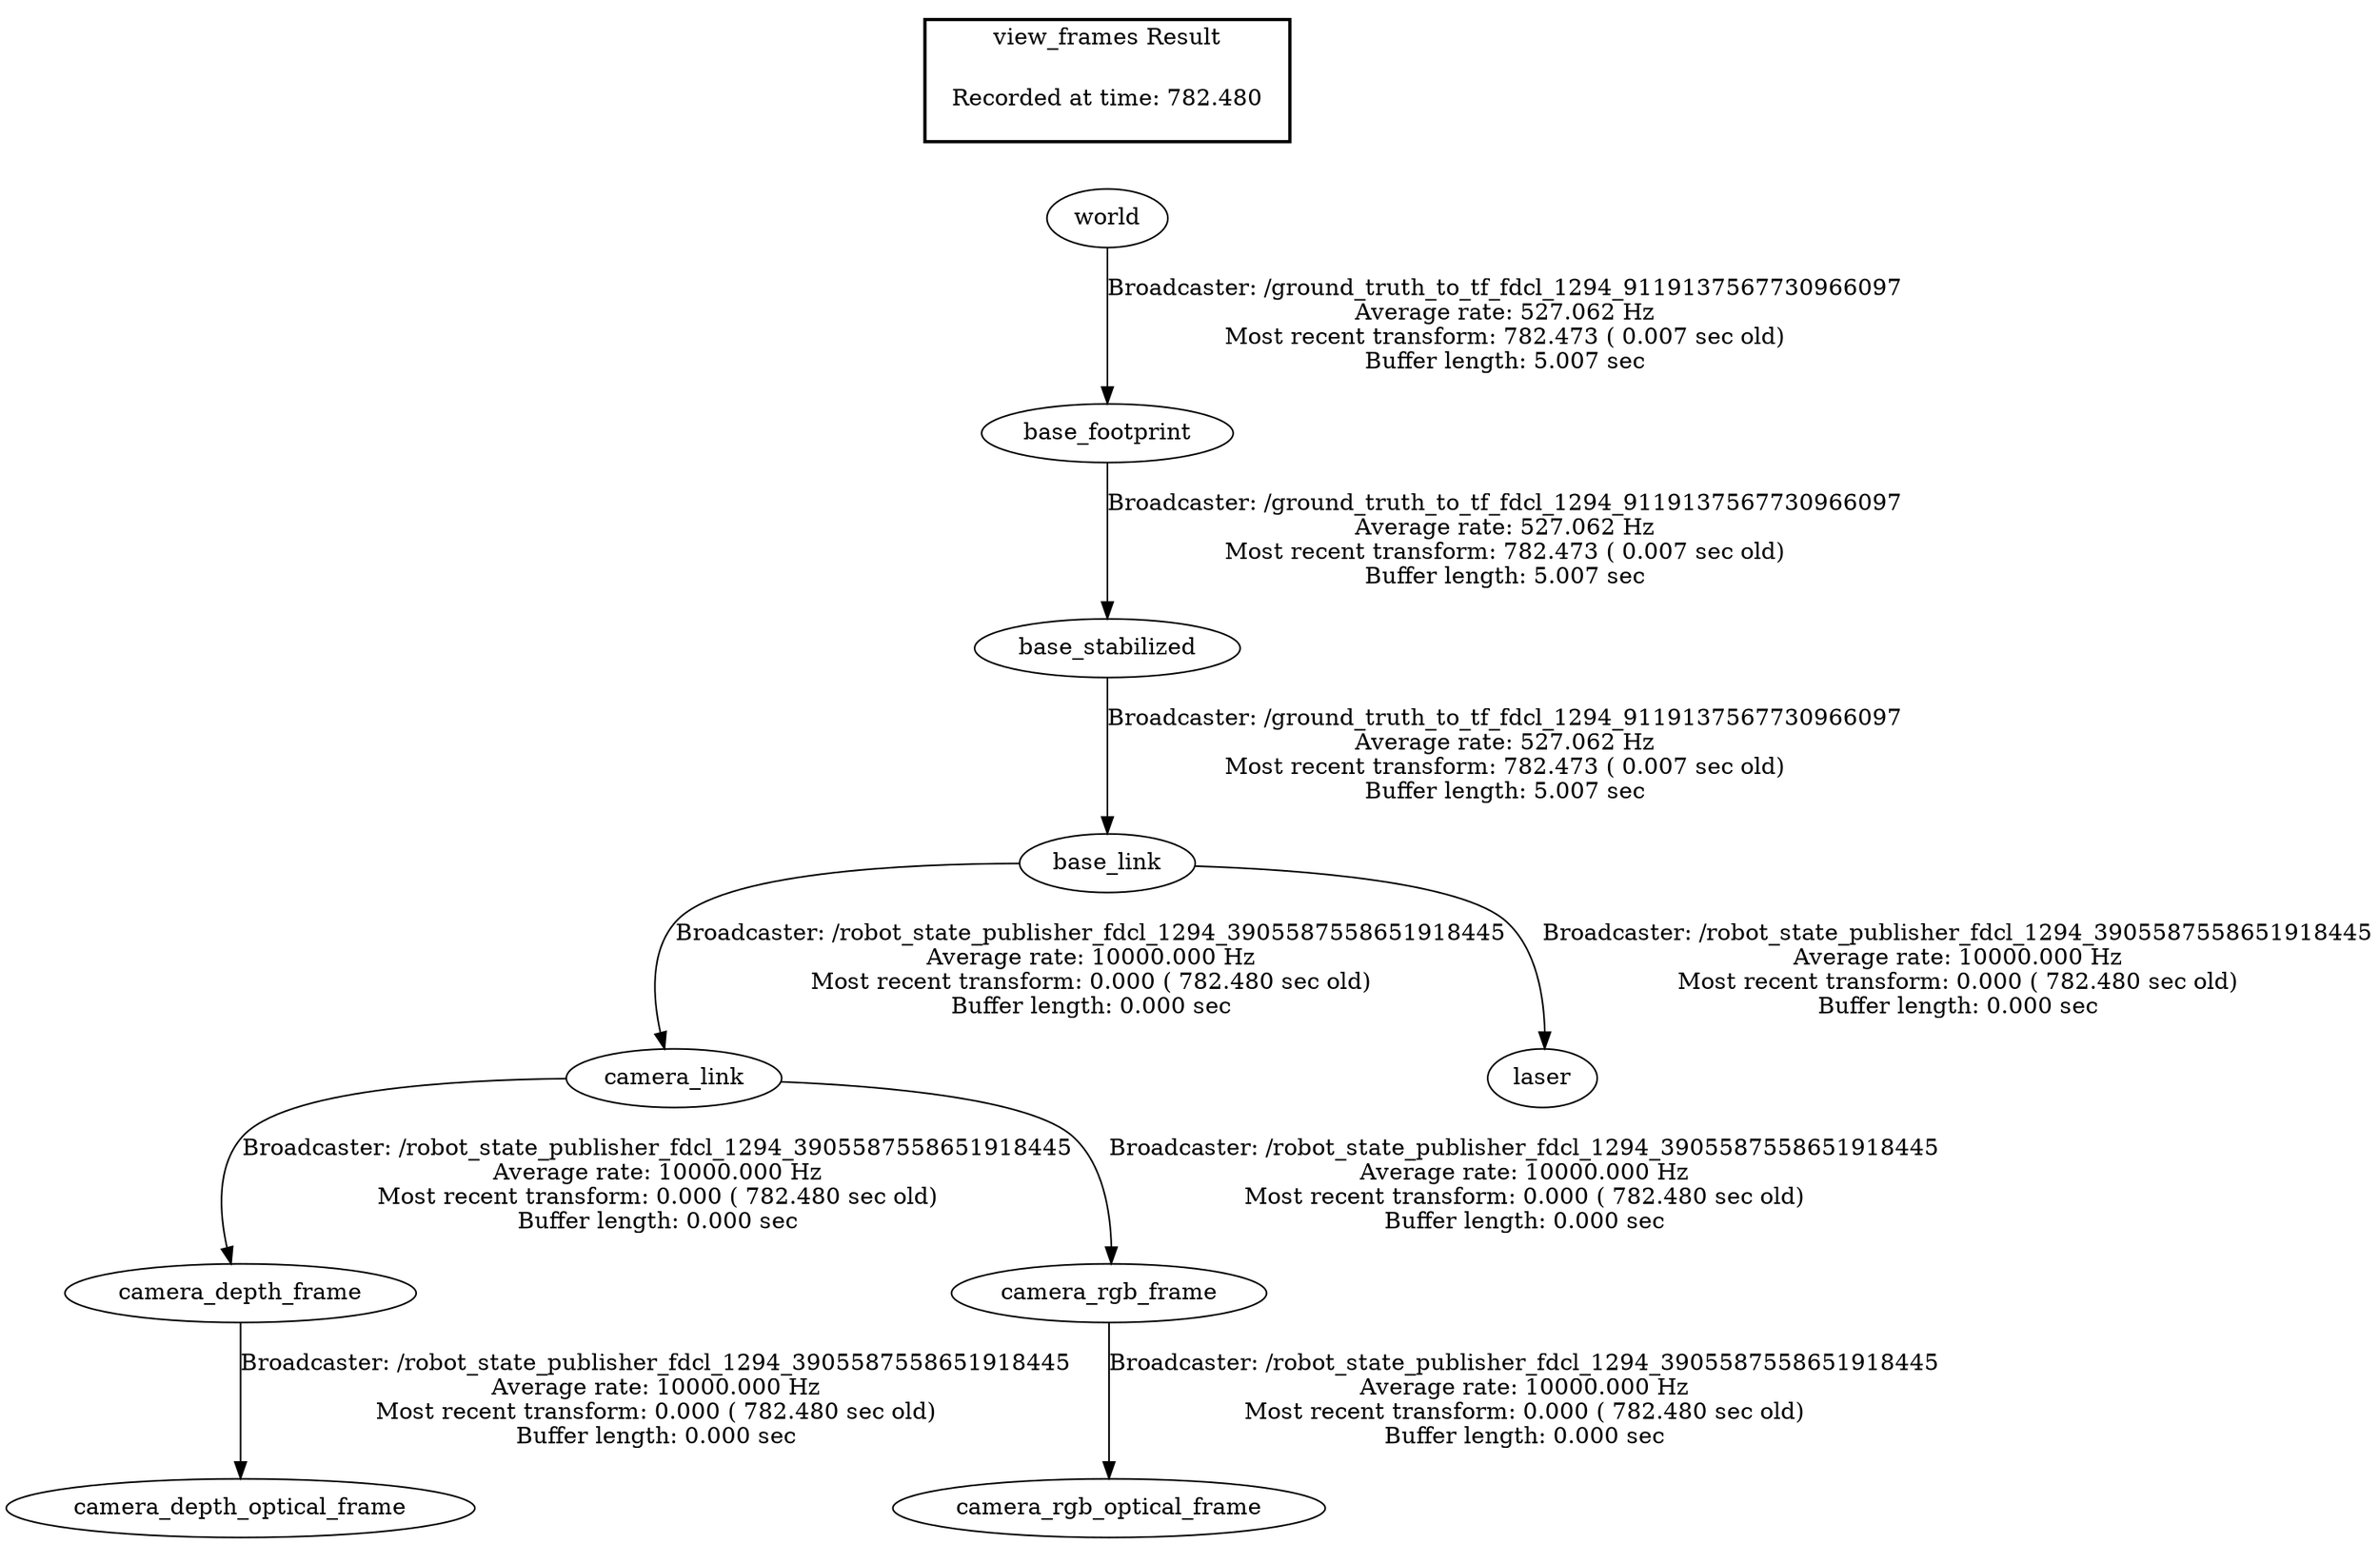 digraph G {
"camera_link" -> "camera_depth_frame"[label="Broadcaster: /robot_state_publisher_fdcl_1294_3905587558651918445\nAverage rate: 10000.000 Hz\nMost recent transform: 0.000 ( 782.480 sec old)\nBuffer length: 0.000 sec\n"];
"base_link" -> "camera_link"[label="Broadcaster: /robot_state_publisher_fdcl_1294_3905587558651918445\nAverage rate: 10000.000 Hz\nMost recent transform: 0.000 ( 782.480 sec old)\nBuffer length: 0.000 sec\n"];
"camera_depth_frame" -> "camera_depth_optical_frame"[label="Broadcaster: /robot_state_publisher_fdcl_1294_3905587558651918445\nAverage rate: 10000.000 Hz\nMost recent transform: 0.000 ( 782.480 sec old)\nBuffer length: 0.000 sec\n"];
"base_stabilized" -> "base_link"[label="Broadcaster: /ground_truth_to_tf_fdcl_1294_9119137567730966097\nAverage rate: 527.062 Hz\nMost recent transform: 782.473 ( 0.007 sec old)\nBuffer length: 5.007 sec\n"];
"camera_link" -> "camera_rgb_frame"[label="Broadcaster: /robot_state_publisher_fdcl_1294_3905587558651918445\nAverage rate: 10000.000 Hz\nMost recent transform: 0.000 ( 782.480 sec old)\nBuffer length: 0.000 sec\n"];
"camera_rgb_frame" -> "camera_rgb_optical_frame"[label="Broadcaster: /robot_state_publisher_fdcl_1294_3905587558651918445\nAverage rate: 10000.000 Hz\nMost recent transform: 0.000 ( 782.480 sec old)\nBuffer length: 0.000 sec\n"];
"base_link" -> "laser"[label="Broadcaster: /robot_state_publisher_fdcl_1294_3905587558651918445\nAverage rate: 10000.000 Hz\nMost recent transform: 0.000 ( 782.480 sec old)\nBuffer length: 0.000 sec\n"];
"world" -> "base_footprint"[label="Broadcaster: /ground_truth_to_tf_fdcl_1294_9119137567730966097\nAverage rate: 527.062 Hz\nMost recent transform: 782.473 ( 0.007 sec old)\nBuffer length: 5.007 sec\n"];
"base_footprint" -> "base_stabilized"[label="Broadcaster: /ground_truth_to_tf_fdcl_1294_9119137567730966097\nAverage rate: 527.062 Hz\nMost recent transform: 782.473 ( 0.007 sec old)\nBuffer length: 5.007 sec\n"];
edge [style=invis];
 subgraph cluster_legend { style=bold; color=black; label ="view_frames Result";
"Recorded at time: 782.480"[ shape=plaintext ] ;
 }->"world";
}